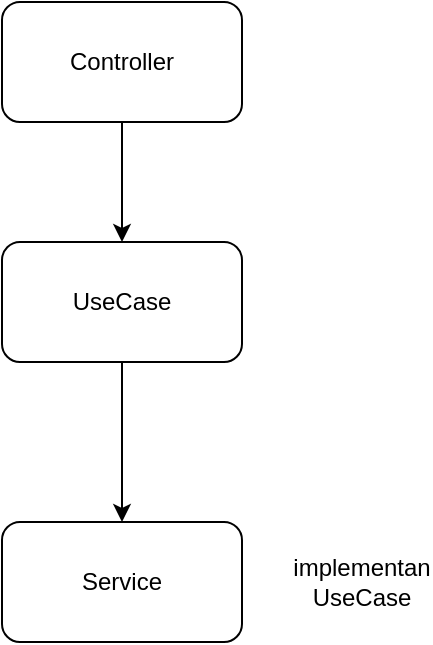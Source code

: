 <mxfile version="15.5.9" type="device"><diagram id="cbsW5m_poHBSm0XcQnLy" name="Page-1"><mxGraphModel dx="1422" dy="705" grid="1" gridSize="10" guides="1" tooltips="1" connect="1" arrows="1" fold="1" page="1" pageScale="1" pageWidth="827" pageHeight="1169" math="0" shadow="0"><root><mxCell id="0"/><mxCell id="1" parent="0"/><mxCell id="hdjDfc54IGFuwGOoLRgh-1" value="Controller" style="rounded=1;whiteSpace=wrap;html=1;" vertex="1" parent="1"><mxGeometry x="320" y="40" width="120" height="60" as="geometry"/></mxCell><mxCell id="hdjDfc54IGFuwGOoLRgh-5" value="" style="edgeStyle=orthogonalEdgeStyle;rounded=0;orthogonalLoop=1;jettySize=auto;html=1;" edge="1" parent="1" source="hdjDfc54IGFuwGOoLRgh-2" target="hdjDfc54IGFuwGOoLRgh-4"><mxGeometry relative="1" as="geometry"/></mxCell><mxCell id="hdjDfc54IGFuwGOoLRgh-2" value="UseCase" style="rounded=1;whiteSpace=wrap;html=1;" vertex="1" parent="1"><mxGeometry x="320" y="160" width="120" height="60" as="geometry"/></mxCell><mxCell id="hdjDfc54IGFuwGOoLRgh-3" value="" style="endArrow=classic;html=1;rounded=0;exitX=0.5;exitY=1;exitDx=0;exitDy=0;entryX=0.5;entryY=0;entryDx=0;entryDy=0;" edge="1" parent="1" source="hdjDfc54IGFuwGOoLRgh-1" target="hdjDfc54IGFuwGOoLRgh-2"><mxGeometry width="50" height="50" relative="1" as="geometry"><mxPoint x="390" y="390" as="sourcePoint"/><mxPoint x="440" y="340" as="targetPoint"/></mxGeometry></mxCell><mxCell id="hdjDfc54IGFuwGOoLRgh-4" value="Service" style="rounded=1;whiteSpace=wrap;html=1;" vertex="1" parent="1"><mxGeometry x="320" y="300" width="120" height="60" as="geometry"/></mxCell><mxCell id="hdjDfc54IGFuwGOoLRgh-6" value="implementan UseCase" style="text;html=1;strokeColor=none;fillColor=none;align=center;verticalAlign=middle;whiteSpace=wrap;rounded=0;" vertex="1" parent="1"><mxGeometry x="470" y="315" width="60" height="30" as="geometry"/></mxCell></root></mxGraphModel></diagram></mxfile>